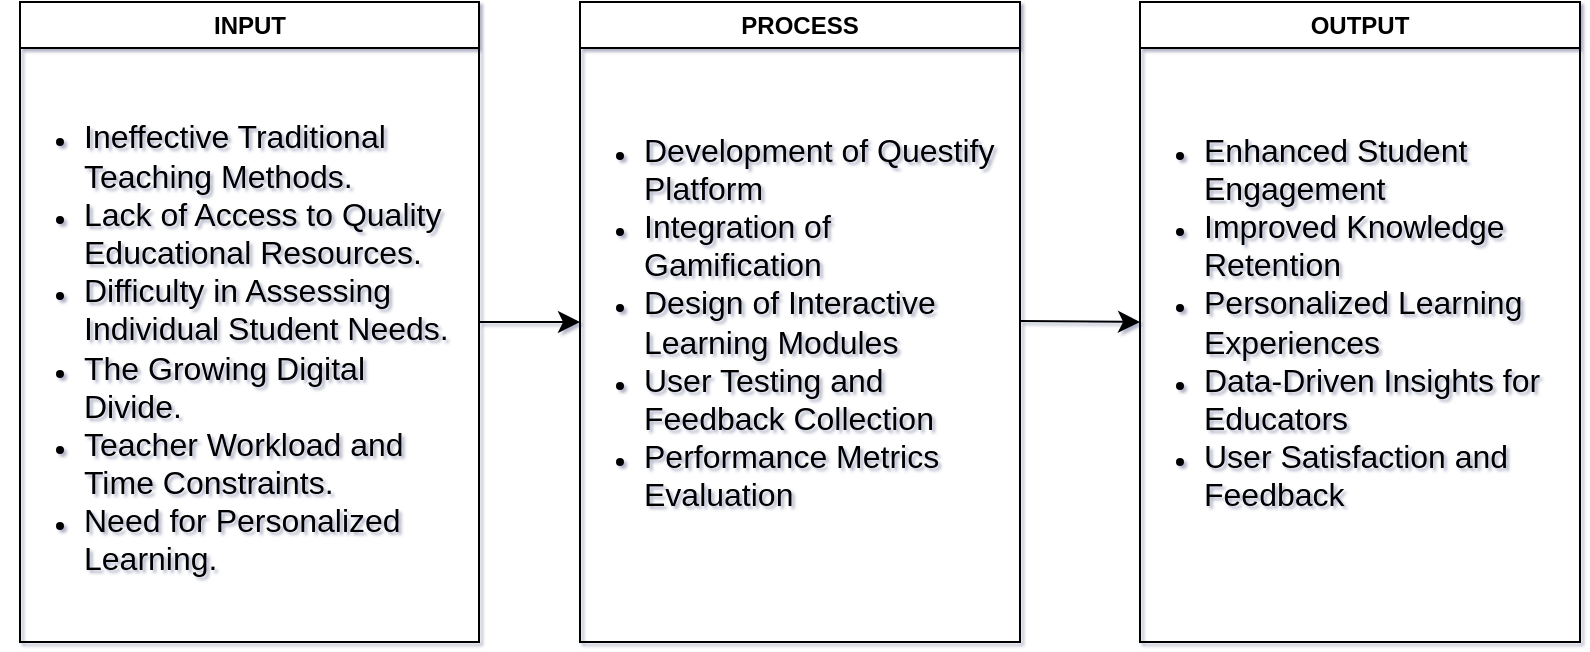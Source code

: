 <mxfile version="26.2.8">
  <diagram name="Page-1" id="Rqt9HawdKunK6t1VCfMG">
    <mxGraphModel dx="2080" dy="1356" grid="1" gridSize="10" guides="1" tooltips="1" connect="1" arrows="1" fold="1" page="0" pageScale="1" pageWidth="827" pageHeight="1169" math="0" shadow="1">
      <root>
        <mxCell id="0" />
        <mxCell id="1" parent="0" />
        <mxCell id="FVIcByNu2zATtrRbyDiu-1" value="INPUT" style="swimlane;whiteSpace=wrap;html=1;" vertex="1" parent="1">
          <mxGeometry x="-360" y="-80" width="229.5" height="320" as="geometry" />
        </mxCell>
        <mxCell id="FVIcByNu2zATtrRbyDiu-2" value="PROCESS" style="swimlane;whiteSpace=wrap;html=1;" vertex="1" parent="1">
          <mxGeometry x="-80" y="-80" width="220" height="320" as="geometry" />
        </mxCell>
        <mxCell id="FVIcByNu2zATtrRbyDiu-8" value="&lt;ul&gt;&lt;li&gt;&lt;font style=&quot;font-size: 16px;&quot;&gt;Development of Questify Platform&lt;/font&gt;&lt;/li&gt;&lt;li&gt;&lt;font style=&quot;font-size: 16px;&quot;&gt;Integration of Gamification&lt;/font&gt;&lt;/li&gt;&lt;li&gt;&lt;font style=&quot;font-size: 16px;&quot;&gt;Design of Interactive Learning Modules&lt;/font&gt;&lt;/li&gt;&lt;li&gt;&lt;font style=&quot;font-size: 16px;&quot;&gt;User Testing and Feedback Collection&lt;/font&gt;&lt;/li&gt;&lt;li&gt;&lt;font style=&quot;font-size: 16px;&quot;&gt;Performance Metrics Evaluation&lt;/font&gt;&lt;/li&gt;&lt;/ul&gt;" style="text;html=1;align=left;verticalAlign=middle;whiteSpace=wrap;rounded=0;" vertex="1" parent="FVIcByNu2zATtrRbyDiu-2">
          <mxGeometry x="-10" y="77.5" width="220" height="165" as="geometry" />
        </mxCell>
        <mxCell id="FVIcByNu2zATtrRbyDiu-3" value="OUTPUT" style="swimlane;whiteSpace=wrap;html=1;" vertex="1" parent="1">
          <mxGeometry x="200" y="-80" width="220" height="320" as="geometry" />
        </mxCell>
        <mxCell id="FVIcByNu2zATtrRbyDiu-9" value="&lt;ul&gt;&lt;li&gt;&lt;font style=&quot;font-size: 16px;&quot;&gt;Enhanced Student Engagement&lt;/font&gt;&lt;/li&gt;&lt;li&gt;&lt;font style=&quot;font-size: 16px;&quot;&gt;Improved Knowledge Retention&lt;/font&gt;&lt;/li&gt;&lt;li&gt;&lt;font style=&quot;font-size: 16px;&quot;&gt;Personalized Learning Experiences&lt;/font&gt;&lt;/li&gt;&lt;li&gt;&lt;font style=&quot;font-size: 16px;&quot;&gt;Data-Driven Insights for Educators&lt;/font&gt;&lt;/li&gt;&lt;li&gt;&lt;font style=&quot;font-size: 16px;&quot;&gt;User Satisfaction and Feedback&lt;/font&gt;&lt;/li&gt;&lt;/ul&gt;" style="text;html=1;align=left;verticalAlign=middle;whiteSpace=wrap;rounded=0;" vertex="1" parent="FVIcByNu2zATtrRbyDiu-3">
          <mxGeometry x="-10" y="77.5" width="220" height="165" as="geometry" />
        </mxCell>
        <mxCell id="FVIcByNu2zATtrRbyDiu-5" value="" style="endArrow=classic;html=1;rounded=0;fontSize=12;startSize=8;endSize=8;curved=1;exitX=1;exitY=0.5;exitDx=0;exitDy=0;entryX=0;entryY=0.5;entryDx=0;entryDy=0;" edge="1" parent="1" source="FVIcByNu2zATtrRbyDiu-1" target="FVIcByNu2zATtrRbyDiu-2">
          <mxGeometry width="50" height="50" relative="1" as="geometry">
            <mxPoint x="120" y="230" as="sourcePoint" />
            <mxPoint x="170" y="180" as="targetPoint" />
          </mxGeometry>
        </mxCell>
        <mxCell id="FVIcByNu2zATtrRbyDiu-6" value="" style="endArrow=classic;html=1;rounded=0;fontSize=12;startSize=8;endSize=8;curved=1;exitX=1;exitY=0.5;exitDx=0;exitDy=0;" edge="1" parent="1">
          <mxGeometry width="50" height="50" relative="1" as="geometry">
            <mxPoint x="140" y="79.5" as="sourcePoint" />
            <mxPoint x="200" y="80" as="targetPoint" />
          </mxGeometry>
        </mxCell>
        <mxCell id="FVIcByNu2zATtrRbyDiu-7" value="&lt;ul&gt;&lt;li&gt;&lt;font style=&quot;font-size: 16px;&quot;&gt;Ineffective Traditional Teaching Methods.&lt;/font&gt;&lt;/li&gt;&lt;li&gt;&lt;font style=&quot;font-size: 16px;&quot;&gt;Lack of Access to Quality Educational Resources.&amp;nbsp;&lt;/font&gt;&lt;/li&gt;&lt;li&gt;&lt;font style=&quot;font-size: 16px;&quot;&gt;Difficulty in Assessing Individual Student Needs.&amp;nbsp;&lt;/font&gt;&lt;/li&gt;&lt;li&gt;&lt;font style=&quot;font-size: 16px;&quot;&gt;The Growing Digital Divide.&amp;nbsp;&lt;/font&gt;&lt;/li&gt;&lt;li&gt;&lt;font style=&quot;font-size: 16px;&quot;&gt;Teacher Workload and Time Constraints.&amp;nbsp;&lt;/font&gt;&lt;/li&gt;&lt;li&gt;&lt;font style=&quot;font-size: 16px;&quot;&gt;Need for Personalized Learning.&lt;/font&gt;&lt;/li&gt;&lt;/ul&gt;" style="text;html=1;align=left;verticalAlign=middle;whiteSpace=wrap;rounded=0;" vertex="1" parent="1">
          <mxGeometry x="-370" y="10" width="240" height="165" as="geometry" />
        </mxCell>
      </root>
    </mxGraphModel>
  </diagram>
</mxfile>
